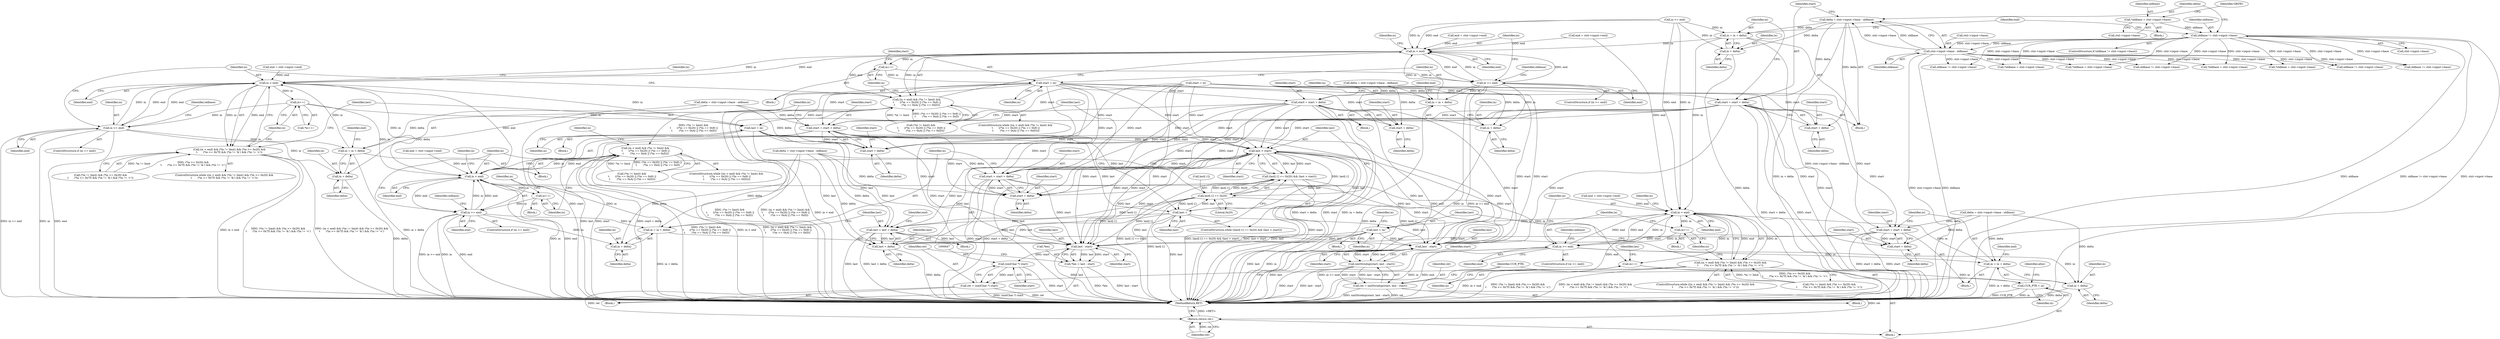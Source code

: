 digraph "0_Chrome_d0947db40187f4708c58e64cbd6013faf9eddeed_1@integer" {
"1000191" [label="(Call,delta = ctxt->input->base - oldbase)"];
"1000193" [label="(Call,ctxt->input->base - oldbase)"];
"1000182" [label="(Call,oldbase != ctxt->input->base)"];
"1000173" [label="(Call,*oldbase = ctxt->input->base)"];
"1000200" [label="(Call,start = start + delta)"];
"1000396" [label="(Call,start = start + delta)"];
"1000398" [label="(Call,start + delta)"];
"1000424" [label="(Call,last > start)"];
"1000417" [label="(Call,(last[-1] == 0x20) && (last > start))"];
"1000427" [label="(Call,last--)"];
"1000418" [label="(Call,last[-1] == 0x20)"];
"1000512" [label="(Call,last = last + delta)"];
"1000514" [label="(Call,last + delta)"];
"1000641" [label="(Call,last - start)"];
"1000638" [label="(Call,*len = last - start)"];
"1000646" [label="(Call,(xmlChar *) start)"];
"1000644" [label="(Call,ret = (xmlChar *) start)"];
"1000673" [label="(Return,return ret;)"];
"1000661" [label="(Call,last - start)"];
"1000659" [label="(Call,xmlStrndup(start, last - start))"];
"1000657" [label="(Call,ret = xmlStrndup(start, last - start))"];
"1000502" [label="(Call,start = start + delta)"];
"1000504" [label="(Call,start + delta)"];
"1000605" [label="(Call,start = start + delta)"];
"1000607" [label="(Call,start + delta)"];
"1000202" [label="(Call,start + delta)"];
"1000205" [label="(Call,in = in + delta)"];
"1000222" [label="(Call,in < end)"];
"1000221" [label="(Call,(in < end) && (*in != limit) && \n\t       ((*in == 0x20) || (*in == 0x9) ||\n\t        (*in == 0xA) || (*in == 0xD)))"];
"1000430" [label="(Call,(in < end) && (*in != limit) && \n\t       ((*in == 0x20) || (*in == 0x9) ||\n\t        (*in == 0xA) || (*in == 0xD)))"];
"1000250" [label="(Call,in++)"];
"1000252" [label="(Call,start = in)"];
"1000296" [label="(Call,start = start + delta)"];
"1000298" [label="(Call,start + delta)"];
"1000256" [label="(Call,in >= end)"];
"1000301" [label="(Call,in = in + delta)"];
"1000303" [label="(Call,in + delta)"];
"1000315" [label="(Call,in < end)"];
"1000314" [label="(Call,(in < end) && (*in != limit) && (*in >= 0x20) &&\n\t       (*in <= 0x7f) && (*in != '&') && (*in != '<'))"];
"1000347" [label="(Call,in++)"];
"1000356" [label="(Call,in >= end)"];
"1000401" [label="(Call,in = in + delta)"];
"1000403" [label="(Call,in + delta)"];
"1000413" [label="(Call,last = in)"];
"1000431" [label="(Call,in < end)"];
"1000459" [label="(Call,in++)"];
"1000462" [label="(Call,in >= end)"];
"1000507" [label="(Call,in = in + delta)"];
"1000509" [label="(Call,in + delta)"];
"1000631" [label="(Call,in++)"];
"1000664" [label="(Call,CUR_PTR = in)"];
"1000534" [label="(Call,in < end)"];
"1000533" [label="(Call,(in < end) && (*in != limit) && (*in >= 0x20) &&\n\t       (*in <= 0x7f) && (*in != '&') && (*in != '<'))"];
"1000562" [label="(Call,in++)"];
"1000565" [label="(Call,in >= end)"];
"1000610" [label="(Call,in = in + delta)"];
"1000612" [label="(Call,in + delta)"];
"1000622" [label="(Call,last = in)"];
"1000207" [label="(Call,in + delta)"];
"1000219" [label="(Block,)"];
"1000253" [label="(Identifier,start)"];
"1000660" [label="(Identifier,start)"];
"1000211" [label="(Identifier,end)"];
"1000251" [label="(Identifier,in)"];
"1000484" [label="(Call,oldbase != ctxt->input->base)"];
"1000631" [label="(Call,in++)"];
"1000202" [label="(Call,start + delta)"];
"1000208" [label="(Identifier,in)"];
"1000609" [label="(Identifier,delta)"];
"1000298" [label="(Call,start + delta)"];
"1000646" [label="(Call,(xmlChar *) start)"];
"1000608" [label="(Identifier,start)"];
"1000615" [label="(Call,end = ctxt->input->end)"];
"1000418" [label="(Call,last[-1] == 0x20)"];
"1000402" [label="(Identifier,in)"];
"1000358" [label="(Identifier,end)"];
"1000527" [label="(Identifier,in)"];
"1000224" [label="(Identifier,end)"];
"1000201" [label="(Identifier,start)"];
"1000431" [label="(Call,in < end)"];
"1000611" [label="(Identifier,in)"];
"1000533" [label="(Call,(in < end) && (*in != limit) && (*in >= 0x20) &&\n\t       (*in <= 0x7f) && (*in != '&') && (*in != '<'))"];
"1000210" [label="(Call,end = ctxt->input->end)"];
"1000427" [label="(Call,last--)"];
"1000514" [label="(Call,last + delta)"];
"1000296" [label="(Call,start = start + delta)"];
"1000404" [label="(Identifier,in)"];
"1000346" [label="(Call,*in++)"];
"1000645" [label="(Identifier,ret)"];
"1000174" [label="(Identifier,oldbase)"];
"1000315" [label="(Call,in < end)"];
"1000378" [label="(Call,oldbase != ctxt->input->base)"];
"1000302" [label="(Identifier,in)"];
"1000607" [label="(Call,start + delta)"];
"1000209" [label="(Identifier,delta)"];
"1000612" [label="(Call,in + delta)"];
"1000659" [label="(Call,xmlStrndup(start, last - start))"];
"1000458" [label="(Block,)"];
"1000674" [label="(Identifier,ret)"];
"1000493" [label="(Call,delta = ctxt->input->base - oldbase)"];
"1000225" [label="(Call,(*in != limit) && \n\t       ((*in == 0x20) || (*in == 0x9) ||\n\t        (*in == 0xA) || (*in == 0xD)))"];
"1000361" [label="(Call,*oldbase = ctxt->input->base)"];
"1000397" [label="(Identifier,start)"];
"1000285" [label="(Block,)"];
"1000257" [label="(Identifier,in)"];
"1000664" [label="(Call,CUR_PTR = in)"];
"1000250" [label="(Call,in++)"];
"1000657" [label="(Call,ret = xmlStrndup(start, last - start))"];
"1000643" [label="(Identifier,start)"];
"1000614" [label="(Identifier,delta)"];
"1000635" [label="(Identifier,len)"];
"1000567" [label="(Identifier,end)"];
"1000460" [label="(Identifier,in)"];
"1000623" [label="(Identifier,last)"];
"1000357" [label="(Identifier,in)"];
"1000306" [label="(Call,end = ctxt->input->end)"];
"1000193" [label="(Call,ctxt->input->base - oldbase)"];
"1000491" [label="(Block,)"];
"1000663" [label="(Identifier,start)"];
"1000297" [label="(Identifier,start)"];
"1000534" [label="(Call,in < end)"];
"1000661" [label="(Call,last - start)"];
"1000658" [label="(Identifier,ret)"];
"1000317" [label="(Identifier,end)"];
"1000432" [label="(Identifier,in)"];
"1000387" [label="(Call,delta = ctxt->input->base - oldbase)"];
"1000467" [label="(Call,*oldbase = ctxt->input->base)"];
"1000518" [label="(Identifier,end)"];
"1000515" [label="(Identifier,last)"];
"1000398" [label="(Call,start + delta)"];
"1000637" [label="(Block,)"];
"1000662" [label="(Identifier,last)"];
"1000401" [label="(Call,in = in + delta)"];
"1000173" [label="(Call,*oldbase = ctxt->input->base)"];
"1000206" [label="(Identifier,in)"];
"1000536" [label="(Identifier,end)"];
"1000641" [label="(Call,last - start)"];
"1000301" [label="(Call,in = in + delta)"];
"1000287" [label="(Call,delta = ctxt->input->base - oldbase)"];
"1000571" [label="(Identifier,oldbase)"];
"1000299" [label="(Identifier,start)"];
"1000184" [label="(Call,ctxt->input->base)"];
"1000507" [label="(Call,in = in + delta)"];
"1000428" [label="(Identifier,last)"];
"1000416" [label="(ControlStructure,while ((last[-1] == 0x20) && (last > start)))"];
"1000318" [label="(Call,(*in != limit) && (*in >= 0x20) &&\n\t       (*in <= 0x7f) && (*in != '&') && (*in != '<'))"];
"1000673" [label="(Return,return ret;)"];
"1000205" [label="(Call,in = in + delta)"];
"1000513" [label="(Identifier,last)"];
"1000108" [label="(Block,)"];
"1000305" [label="(Identifier,delta)"];
"1000665" [label="(Identifier,CUR_PTR)"];
"1000194" [label="(Call,ctxt->input->base)"];
"1000642" [label="(Identifier,last)"];
"1000464" [label="(Identifier,end)"];
"1000385" [label="(Block,)"];
"1000314" [label="(Call,(in < end) && (*in != limit) && (*in >= 0x20) &&\n\t       (*in <= 0x7f) && (*in != '&') && (*in != '<'))"];
"1000255" [label="(ControlStructure,if (in >= end))"];
"1000183" [label="(Identifier,oldbase)"];
"1000687" [label="(MethodReturn,RET)"];
"1000594" [label="(Block,)"];
"1000512" [label="(Call,last = last + delta)"];
"1000426" [label="(Identifier,start)"];
"1000254" [label="(Identifier,in)"];
"1000463" [label="(Identifier,in)"];
"1000468" [label="(Identifier,oldbase)"];
"1000648" [label="(Identifier,start)"];
"1000300" [label="(Identifier,delta)"];
"1000307" [label="(Identifier,end)"];
"1000537" [label="(Call,(*in != limit) && (*in >= 0x20) &&\n\t       (*in <= 0x7f) && (*in != '&') && (*in != '<'))"];
"1000423" [label="(Literal,0x20)"];
"1000419" [label="(Call,last[-1])"];
"1000639" [label="(Call,*len)"];
"1000605" [label="(Call,start = start + delta)"];
"1000616" [label="(Identifier,end)"];
"1000504" [label="(Call,start + delta)"];
"1000420" [label="(Identifier,last)"];
"1000606" [label="(Identifier,start)"];
"1000171" [label="(Block,)"];
"1000434" [label="(Call,(*in != limit) && \n\t       ((*in == 0x20) || (*in == 0x9) ||\n\t        (*in == 0xA) || (*in == 0xD)))"];
"1000540" [label="(Identifier,in)"];
"1000189" [label="(Block,)"];
"1000303" [label="(Call,in + delta)"];
"1000313" [label="(ControlStructure,while ((in < end) && (*in != limit) && (*in >= 0x20) &&\n\t       (*in <= 0x7f) && (*in != '&') && (*in != '<')))"];
"1000414" [label="(Identifier,last)"];
"1000503" [label="(Identifier,start)"];
"1000638" [label="(Call,*len = last - start)"];
"1000252" [label="(Call,start = in)"];
"1000517" [label="(Call,end = ctxt->input->end)"];
"1000168" [label="(Call,in >= end)"];
"1000222" [label="(Call,in < end)"];
"1000355" [label="(ControlStructure,if (in >= end))"];
"1000430" [label="(Call,(in < end) && (*in != limit) && \n\t       ((*in == 0x20) || (*in == 0x9) ||\n\t        (*in == 0xA) || (*in == 0xD)))"];
"1000191" [label="(Call,delta = ctxt->input->base - oldbase)"];
"1000417" [label="(Call,(last[-1] == 0x20) && (last > start))"];
"1000506" [label="(Identifier,delta)"];
"1000425" [label="(Identifier,last)"];
"1000628" [label="(Identifier,in)"];
"1000348" [label="(Identifier,in)"];
"1000164" [label="(Call,start = in)"];
"1000204" [label="(Identifier,delta)"];
"1000535" [label="(Identifier,in)"];
"1000610" [label="(Call,in = in + delta)"];
"1000650" [label="(Block,)"];
"1000396" [label="(Call,start = start + delta)"];
"1000561" [label="(Block,)"];
"1000644" [label="(Call,ret = (xmlChar *) start)"];
"1000622" [label="(Call,last = in)"];
"1000221" [label="(Call,(in < end) && (*in != limit) && \n\t       ((*in == 0x20) || (*in == 0x9) ||\n\t        (*in == 0xA) || (*in == 0xD)))"];
"1000316" [label="(Identifier,in)"];
"1000347" [label="(Call,in++)"];
"1000459" [label="(Call,in++)"];
"1000505" [label="(Identifier,start)"];
"1000502" [label="(Call,start = start + delta)"];
"1000362" [label="(Identifier,oldbase)"];
"1000424" [label="(Call,last > start)"];
"1000596" [label="(Call,delta = ctxt->input->base - oldbase)"];
"1000403" [label="(Call,in + delta)"];
"1000199" [label="(Identifier,oldbase)"];
"1000406" [label="(Call,end = ctxt->input->end)"];
"1000175" [label="(Call,ctxt->input->base)"];
"1000321" [label="(Identifier,in)"];
"1000562" [label="(Call,in++)"];
"1000200" [label="(Call,start = start + delta)"];
"1000668" [label="(Identifier,alloc)"];
"1000207" [label="(Call,in + delta)"];
"1000510" [label="(Identifier,in)"];
"1000516" [label="(Identifier,delta)"];
"1000509" [label="(Call,in + delta)"];
"1000563" [label="(Identifier,in)"];
"1000531" [label="(Block,)"];
"1000532" [label="(ControlStructure,while ((in < end) && (*in != limit) && (*in >= 0x20) &&\n\t       (*in <= 0x7f) && (*in != '&') && (*in != '<')))"];
"1000624" [label="(Identifier,in)"];
"1000400" [label="(Identifier,delta)"];
"1000203" [label="(Identifier,start)"];
"1000462" [label="(Call,in >= end)"];
"1000437" [label="(Identifier,in)"];
"1000613" [label="(Identifier,in)"];
"1000356" [label="(Call,in >= end)"];
"1000258" [label="(Identifier,end)"];
"1000511" [label="(Identifier,delta)"];
"1000262" [label="(Identifier,oldbase)"];
"1000180" [label="(Identifier,GROW)"];
"1000461" [label="(ControlStructure,if (in >= end))"];
"1000256" [label="(Call,in >= end)"];
"1000566" [label="(Identifier,in)"];
"1000399" [label="(Identifier,start)"];
"1000413" [label="(Call,last = in)"];
"1000565" [label="(Call,in >= end)"];
"1000220" [label="(ControlStructure,while ((in < end) && (*in != limit) && \n\t       ((*in == 0x20) || (*in == 0x9) ||\n\t        (*in == 0xA) || (*in == 0xD))))"];
"1000564" [label="(ControlStructure,if (in >= end))"];
"1000433" [label="(Identifier,end)"];
"1000570" [label="(Call,*oldbase = ctxt->input->base)"];
"1000587" [label="(Call,oldbase != ctxt->input->base)"];
"1000181" [label="(ControlStructure,if (oldbase != ctxt->input->base))"];
"1000429" [label="(ControlStructure,while ((in < end) && (*in != limit) && \n\t       ((*in == 0x20) || (*in == 0x9) ||\n\t        (*in == 0xA) || (*in == 0xD))))"];
"1000407" [label="(Identifier,end)"];
"1000632" [label="(Identifier,in)"];
"1000228" [label="(Identifier,in)"];
"1000192" [label="(Identifier,delta)"];
"1000304" [label="(Identifier,in)"];
"1000415" [label="(Identifier,in)"];
"1000223" [label="(Identifier,in)"];
"1000405" [label="(Identifier,delta)"];
"1000278" [label="(Call,oldbase != ctxt->input->base)"];
"1000261" [label="(Call,*oldbase = ctxt->input->base)"];
"1000182" [label="(Call,oldbase != ctxt->input->base)"];
"1000666" [label="(Identifier,in)"];
"1000508" [label="(Identifier,in)"];
"1000249" [label="(Block,)"];
"1000191" -> "1000189"  [label="AST: "];
"1000191" -> "1000193"  [label="CFG: "];
"1000192" -> "1000191"  [label="AST: "];
"1000193" -> "1000191"  [label="AST: "];
"1000201" -> "1000191"  [label="CFG: "];
"1000191" -> "1000687"  [label="DDG: ctxt->input->base - oldbase"];
"1000193" -> "1000191"  [label="DDG: ctxt->input->base"];
"1000193" -> "1000191"  [label="DDG: oldbase"];
"1000191" -> "1000200"  [label="DDG: delta"];
"1000191" -> "1000202"  [label="DDG: delta"];
"1000191" -> "1000205"  [label="DDG: delta"];
"1000191" -> "1000207"  [label="DDG: delta"];
"1000193" -> "1000199"  [label="CFG: "];
"1000194" -> "1000193"  [label="AST: "];
"1000199" -> "1000193"  [label="AST: "];
"1000193" -> "1000687"  [label="DDG: ctxt->input->base"];
"1000193" -> "1000687"  [label="DDG: oldbase"];
"1000182" -> "1000193"  [label="DDG: ctxt->input->base"];
"1000182" -> "1000193"  [label="DDG: oldbase"];
"1000193" -> "1000261"  [label="DDG: ctxt->input->base"];
"1000193" -> "1000278"  [label="DDG: ctxt->input->base"];
"1000193" -> "1000361"  [label="DDG: ctxt->input->base"];
"1000193" -> "1000378"  [label="DDG: ctxt->input->base"];
"1000193" -> "1000467"  [label="DDG: ctxt->input->base"];
"1000193" -> "1000484"  [label="DDG: ctxt->input->base"];
"1000193" -> "1000570"  [label="DDG: ctxt->input->base"];
"1000193" -> "1000587"  [label="DDG: ctxt->input->base"];
"1000182" -> "1000181"  [label="AST: "];
"1000182" -> "1000184"  [label="CFG: "];
"1000183" -> "1000182"  [label="AST: "];
"1000184" -> "1000182"  [label="AST: "];
"1000192" -> "1000182"  [label="CFG: "];
"1000211" -> "1000182"  [label="CFG: "];
"1000182" -> "1000687"  [label="DDG: oldbase != ctxt->input->base"];
"1000182" -> "1000687"  [label="DDG: ctxt->input->base"];
"1000182" -> "1000687"  [label="DDG: oldbase"];
"1000173" -> "1000182"  [label="DDG: oldbase"];
"1000182" -> "1000261"  [label="DDG: ctxt->input->base"];
"1000182" -> "1000278"  [label="DDG: ctxt->input->base"];
"1000182" -> "1000361"  [label="DDG: ctxt->input->base"];
"1000182" -> "1000378"  [label="DDG: ctxt->input->base"];
"1000182" -> "1000467"  [label="DDG: ctxt->input->base"];
"1000182" -> "1000484"  [label="DDG: ctxt->input->base"];
"1000182" -> "1000570"  [label="DDG: ctxt->input->base"];
"1000182" -> "1000587"  [label="DDG: ctxt->input->base"];
"1000173" -> "1000171"  [label="AST: "];
"1000173" -> "1000175"  [label="CFG: "];
"1000174" -> "1000173"  [label="AST: "];
"1000175" -> "1000173"  [label="AST: "];
"1000180" -> "1000173"  [label="CFG: "];
"1000200" -> "1000189"  [label="AST: "];
"1000200" -> "1000202"  [label="CFG: "];
"1000201" -> "1000200"  [label="AST: "];
"1000202" -> "1000200"  [label="AST: "];
"1000206" -> "1000200"  [label="CFG: "];
"1000200" -> "1000687"  [label="DDG: start"];
"1000200" -> "1000687"  [label="DDG: start + delta"];
"1000164" -> "1000200"  [label="DDG: start"];
"1000200" -> "1000396"  [label="DDG: start"];
"1000200" -> "1000398"  [label="DDG: start"];
"1000200" -> "1000424"  [label="DDG: start"];
"1000200" -> "1000502"  [label="DDG: start"];
"1000200" -> "1000504"  [label="DDG: start"];
"1000200" -> "1000605"  [label="DDG: start"];
"1000200" -> "1000607"  [label="DDG: start"];
"1000200" -> "1000641"  [label="DDG: start"];
"1000200" -> "1000661"  [label="DDG: start"];
"1000396" -> "1000385"  [label="AST: "];
"1000396" -> "1000398"  [label="CFG: "];
"1000397" -> "1000396"  [label="AST: "];
"1000398" -> "1000396"  [label="AST: "];
"1000402" -> "1000396"  [label="CFG: "];
"1000396" -> "1000687"  [label="DDG: start"];
"1000396" -> "1000687"  [label="DDG: start + delta"];
"1000252" -> "1000396"  [label="DDG: start"];
"1000296" -> "1000396"  [label="DDG: start"];
"1000164" -> "1000396"  [label="DDG: start"];
"1000387" -> "1000396"  [label="DDG: delta"];
"1000396" -> "1000398"  [label="DDG: start"];
"1000396" -> "1000424"  [label="DDG: start"];
"1000396" -> "1000502"  [label="DDG: start"];
"1000396" -> "1000504"  [label="DDG: start"];
"1000396" -> "1000641"  [label="DDG: start"];
"1000396" -> "1000661"  [label="DDG: start"];
"1000398" -> "1000400"  [label="CFG: "];
"1000399" -> "1000398"  [label="AST: "];
"1000400" -> "1000398"  [label="AST: "];
"1000252" -> "1000398"  [label="DDG: start"];
"1000296" -> "1000398"  [label="DDG: start"];
"1000164" -> "1000398"  [label="DDG: start"];
"1000387" -> "1000398"  [label="DDG: delta"];
"1000424" -> "1000417"  [label="AST: "];
"1000424" -> "1000426"  [label="CFG: "];
"1000425" -> "1000424"  [label="AST: "];
"1000426" -> "1000424"  [label="AST: "];
"1000417" -> "1000424"  [label="CFG: "];
"1000424" -> "1000687"  [label="DDG: start"];
"1000424" -> "1000687"  [label="DDG: last"];
"1000424" -> "1000417"  [label="DDG: last"];
"1000424" -> "1000417"  [label="DDG: start"];
"1000427" -> "1000424"  [label="DDG: last"];
"1000413" -> "1000424"  [label="DDG: last"];
"1000418" -> "1000424"  [label="DDG: last[-1]"];
"1000252" -> "1000424"  [label="DDG: start"];
"1000296" -> "1000424"  [label="DDG: start"];
"1000164" -> "1000424"  [label="DDG: start"];
"1000424" -> "1000427"  [label="DDG: last"];
"1000424" -> "1000502"  [label="DDG: start"];
"1000424" -> "1000504"  [label="DDG: start"];
"1000424" -> "1000512"  [label="DDG: last"];
"1000424" -> "1000514"  [label="DDG: last"];
"1000424" -> "1000641"  [label="DDG: last"];
"1000424" -> "1000641"  [label="DDG: start"];
"1000424" -> "1000661"  [label="DDG: last"];
"1000424" -> "1000661"  [label="DDG: start"];
"1000417" -> "1000416"  [label="AST: "];
"1000417" -> "1000418"  [label="CFG: "];
"1000418" -> "1000417"  [label="AST: "];
"1000428" -> "1000417"  [label="CFG: "];
"1000432" -> "1000417"  [label="CFG: "];
"1000417" -> "1000687"  [label="DDG: last > start"];
"1000417" -> "1000687"  [label="DDG: last[-1] == 0x20"];
"1000417" -> "1000687"  [label="DDG: (last[-1] == 0x20) && (last > start)"];
"1000418" -> "1000417"  [label="DDG: last[-1]"];
"1000418" -> "1000417"  [label="DDG: 0x20"];
"1000427" -> "1000416"  [label="AST: "];
"1000427" -> "1000428"  [label="CFG: "];
"1000428" -> "1000427"  [label="AST: "];
"1000420" -> "1000427"  [label="CFG: "];
"1000427" -> "1000687"  [label="DDG: last"];
"1000427" -> "1000418"  [label="DDG: last"];
"1000413" -> "1000427"  [label="DDG: last"];
"1000418" -> "1000427"  [label="DDG: last[-1]"];
"1000427" -> "1000512"  [label="DDG: last"];
"1000427" -> "1000514"  [label="DDG: last"];
"1000427" -> "1000641"  [label="DDG: last"];
"1000427" -> "1000661"  [label="DDG: last"];
"1000418" -> "1000423"  [label="CFG: "];
"1000419" -> "1000418"  [label="AST: "];
"1000423" -> "1000418"  [label="AST: "];
"1000425" -> "1000418"  [label="CFG: "];
"1000418" -> "1000687"  [label="DDG: last[-1]"];
"1000413" -> "1000418"  [label="DDG: last"];
"1000418" -> "1000512"  [label="DDG: last[-1]"];
"1000418" -> "1000514"  [label="DDG: last[-1]"];
"1000418" -> "1000641"  [label="DDG: last[-1]"];
"1000418" -> "1000661"  [label="DDG: last[-1]"];
"1000512" -> "1000491"  [label="AST: "];
"1000512" -> "1000514"  [label="CFG: "];
"1000513" -> "1000512"  [label="AST: "];
"1000514" -> "1000512"  [label="AST: "];
"1000518" -> "1000512"  [label="CFG: "];
"1000512" -> "1000687"  [label="DDG: last"];
"1000512" -> "1000687"  [label="DDG: last + delta"];
"1000413" -> "1000512"  [label="DDG: last"];
"1000493" -> "1000512"  [label="DDG: delta"];
"1000512" -> "1000514"  [label="DDG: last"];
"1000512" -> "1000641"  [label="DDG: last"];
"1000512" -> "1000661"  [label="DDG: last"];
"1000514" -> "1000516"  [label="CFG: "];
"1000515" -> "1000514"  [label="AST: "];
"1000516" -> "1000514"  [label="AST: "];
"1000514" -> "1000687"  [label="DDG: delta"];
"1000413" -> "1000514"  [label="DDG: last"];
"1000493" -> "1000514"  [label="DDG: delta"];
"1000641" -> "1000638"  [label="AST: "];
"1000641" -> "1000643"  [label="CFG: "];
"1000642" -> "1000641"  [label="AST: "];
"1000643" -> "1000641"  [label="AST: "];
"1000638" -> "1000641"  [label="CFG: "];
"1000641" -> "1000687"  [label="DDG: last"];
"1000641" -> "1000638"  [label="DDG: last"];
"1000641" -> "1000638"  [label="DDG: start"];
"1000622" -> "1000641"  [label="DDG: last"];
"1000413" -> "1000641"  [label="DDG: last"];
"1000252" -> "1000641"  [label="DDG: start"];
"1000502" -> "1000641"  [label="DDG: start"];
"1000296" -> "1000641"  [label="DDG: start"];
"1000605" -> "1000641"  [label="DDG: start"];
"1000164" -> "1000641"  [label="DDG: start"];
"1000641" -> "1000646"  [label="DDG: start"];
"1000638" -> "1000637"  [label="AST: "];
"1000639" -> "1000638"  [label="AST: "];
"1000645" -> "1000638"  [label="CFG: "];
"1000638" -> "1000687"  [label="DDG: last - start"];
"1000638" -> "1000687"  [label="DDG: *len"];
"1000646" -> "1000644"  [label="AST: "];
"1000646" -> "1000648"  [label="CFG: "];
"1000647" -> "1000646"  [label="AST: "];
"1000648" -> "1000646"  [label="AST: "];
"1000644" -> "1000646"  [label="CFG: "];
"1000646" -> "1000687"  [label="DDG: start"];
"1000646" -> "1000644"  [label="DDG: start"];
"1000644" -> "1000637"  [label="AST: "];
"1000645" -> "1000644"  [label="AST: "];
"1000665" -> "1000644"  [label="CFG: "];
"1000644" -> "1000687"  [label="DDG: (xmlChar *) start"];
"1000644" -> "1000687"  [label="DDG: ret"];
"1000644" -> "1000673"  [label="DDG: ret"];
"1000673" -> "1000108"  [label="AST: "];
"1000673" -> "1000674"  [label="CFG: "];
"1000674" -> "1000673"  [label="AST: "];
"1000687" -> "1000673"  [label="CFG: "];
"1000673" -> "1000687"  [label="DDG: <RET>"];
"1000674" -> "1000673"  [label="DDG: ret"];
"1000657" -> "1000673"  [label="DDG: ret"];
"1000661" -> "1000659"  [label="AST: "];
"1000661" -> "1000663"  [label="CFG: "];
"1000662" -> "1000661"  [label="AST: "];
"1000663" -> "1000661"  [label="AST: "];
"1000659" -> "1000661"  [label="CFG: "];
"1000661" -> "1000687"  [label="DDG: last"];
"1000661" -> "1000659"  [label="DDG: start"];
"1000661" -> "1000659"  [label="DDG: last"];
"1000622" -> "1000661"  [label="DDG: last"];
"1000413" -> "1000661"  [label="DDG: last"];
"1000252" -> "1000661"  [label="DDG: start"];
"1000502" -> "1000661"  [label="DDG: start"];
"1000296" -> "1000661"  [label="DDG: start"];
"1000605" -> "1000661"  [label="DDG: start"];
"1000164" -> "1000661"  [label="DDG: start"];
"1000659" -> "1000657"  [label="AST: "];
"1000660" -> "1000659"  [label="AST: "];
"1000657" -> "1000659"  [label="CFG: "];
"1000659" -> "1000687"  [label="DDG: start"];
"1000659" -> "1000687"  [label="DDG: last - start"];
"1000659" -> "1000657"  [label="DDG: start"];
"1000659" -> "1000657"  [label="DDG: last - start"];
"1000657" -> "1000650"  [label="AST: "];
"1000658" -> "1000657"  [label="AST: "];
"1000665" -> "1000657"  [label="CFG: "];
"1000657" -> "1000687"  [label="DDG: ret"];
"1000657" -> "1000687"  [label="DDG: xmlStrndup(start, last - start)"];
"1000502" -> "1000491"  [label="AST: "];
"1000502" -> "1000504"  [label="CFG: "];
"1000503" -> "1000502"  [label="AST: "];
"1000504" -> "1000502"  [label="AST: "];
"1000508" -> "1000502"  [label="CFG: "];
"1000502" -> "1000687"  [label="DDG: start"];
"1000502" -> "1000687"  [label="DDG: start + delta"];
"1000252" -> "1000502"  [label="DDG: start"];
"1000296" -> "1000502"  [label="DDG: start"];
"1000164" -> "1000502"  [label="DDG: start"];
"1000493" -> "1000502"  [label="DDG: delta"];
"1000502" -> "1000504"  [label="DDG: start"];
"1000504" -> "1000506"  [label="CFG: "];
"1000505" -> "1000504"  [label="AST: "];
"1000506" -> "1000504"  [label="AST: "];
"1000252" -> "1000504"  [label="DDG: start"];
"1000296" -> "1000504"  [label="DDG: start"];
"1000164" -> "1000504"  [label="DDG: start"];
"1000493" -> "1000504"  [label="DDG: delta"];
"1000605" -> "1000594"  [label="AST: "];
"1000605" -> "1000607"  [label="CFG: "];
"1000606" -> "1000605"  [label="AST: "];
"1000607" -> "1000605"  [label="AST: "];
"1000611" -> "1000605"  [label="CFG: "];
"1000605" -> "1000687"  [label="DDG: start + delta"];
"1000605" -> "1000687"  [label="DDG: start"];
"1000164" -> "1000605"  [label="DDG: start"];
"1000596" -> "1000605"  [label="DDG: delta"];
"1000605" -> "1000607"  [label="DDG: start"];
"1000607" -> "1000609"  [label="CFG: "];
"1000608" -> "1000607"  [label="AST: "];
"1000609" -> "1000607"  [label="AST: "];
"1000164" -> "1000607"  [label="DDG: start"];
"1000596" -> "1000607"  [label="DDG: delta"];
"1000202" -> "1000204"  [label="CFG: "];
"1000203" -> "1000202"  [label="AST: "];
"1000204" -> "1000202"  [label="AST: "];
"1000164" -> "1000202"  [label="DDG: start"];
"1000205" -> "1000189"  [label="AST: "];
"1000205" -> "1000207"  [label="CFG: "];
"1000206" -> "1000205"  [label="AST: "];
"1000207" -> "1000205"  [label="AST: "];
"1000211" -> "1000205"  [label="CFG: "];
"1000205" -> "1000687"  [label="DDG: in + delta"];
"1000168" -> "1000205"  [label="DDG: in"];
"1000205" -> "1000222"  [label="DDG: in"];
"1000205" -> "1000534"  [label="DDG: in"];
"1000222" -> "1000221"  [label="AST: "];
"1000222" -> "1000224"  [label="CFG: "];
"1000223" -> "1000222"  [label="AST: "];
"1000224" -> "1000222"  [label="AST: "];
"1000228" -> "1000222"  [label="CFG: "];
"1000221" -> "1000222"  [label="CFG: "];
"1000222" -> "1000221"  [label="DDG: in"];
"1000222" -> "1000221"  [label="DDG: end"];
"1000168" -> "1000222"  [label="DDG: in"];
"1000168" -> "1000222"  [label="DDG: end"];
"1000301" -> "1000222"  [label="DDG: in"];
"1000256" -> "1000222"  [label="DDG: in"];
"1000256" -> "1000222"  [label="DDG: end"];
"1000306" -> "1000222"  [label="DDG: end"];
"1000210" -> "1000222"  [label="DDG: end"];
"1000222" -> "1000250"  [label="DDG: in"];
"1000222" -> "1000256"  [label="DDG: end"];
"1000222" -> "1000315"  [label="DDG: in"];
"1000222" -> "1000315"  [label="DDG: end"];
"1000221" -> "1000220"  [label="AST: "];
"1000221" -> "1000225"  [label="CFG: "];
"1000225" -> "1000221"  [label="AST: "];
"1000251" -> "1000221"  [label="CFG: "];
"1000316" -> "1000221"  [label="CFG: "];
"1000221" -> "1000687"  [label="DDG: (*in != limit) && \n\t       ((*in == 0x20) || (*in == 0x9) ||\n\t        (*in == 0xA) || (*in == 0xD))"];
"1000221" -> "1000687"  [label="DDG: (in < end) && (*in != limit) && \n\t       ((*in == 0x20) || (*in == 0x9) ||\n\t        (*in == 0xA) || (*in == 0xD))"];
"1000221" -> "1000687"  [label="DDG: in < end"];
"1000225" -> "1000221"  [label="DDG: *in != limit"];
"1000225" -> "1000221"  [label="DDG: (*in == 0x20) || (*in == 0x9) ||\n\t        (*in == 0xA) || (*in == 0xD)"];
"1000221" -> "1000430"  [label="DDG: (*in != limit) && \n\t       ((*in == 0x20) || (*in == 0x9) ||\n\t        (*in == 0xA) || (*in == 0xD))"];
"1000430" -> "1000429"  [label="AST: "];
"1000430" -> "1000431"  [label="CFG: "];
"1000430" -> "1000434"  [label="CFG: "];
"1000431" -> "1000430"  [label="AST: "];
"1000434" -> "1000430"  [label="AST: "];
"1000460" -> "1000430"  [label="CFG: "];
"1000527" -> "1000430"  [label="CFG: "];
"1000430" -> "1000687"  [label="DDG: (*in != limit) && \n\t       ((*in == 0x20) || (*in == 0x9) ||\n\t        (*in == 0xA) || (*in == 0xD))"];
"1000430" -> "1000687"  [label="DDG: in < end"];
"1000430" -> "1000687"  [label="DDG: (in < end) && (*in != limit) && \n\t       ((*in == 0x20) || (*in == 0x9) ||\n\t        (*in == 0xA) || (*in == 0xD))"];
"1000431" -> "1000430"  [label="DDG: in"];
"1000431" -> "1000430"  [label="DDG: end"];
"1000434" -> "1000430"  [label="DDG: *in != limit"];
"1000434" -> "1000430"  [label="DDG: (*in == 0x20) || (*in == 0x9) ||\n\t        (*in == 0xA) || (*in == 0xD)"];
"1000250" -> "1000249"  [label="AST: "];
"1000250" -> "1000251"  [label="CFG: "];
"1000251" -> "1000250"  [label="AST: "];
"1000253" -> "1000250"  [label="CFG: "];
"1000250" -> "1000252"  [label="DDG: in"];
"1000250" -> "1000256"  [label="DDG: in"];
"1000252" -> "1000249"  [label="AST: "];
"1000252" -> "1000254"  [label="CFG: "];
"1000253" -> "1000252"  [label="AST: "];
"1000254" -> "1000252"  [label="AST: "];
"1000257" -> "1000252"  [label="CFG: "];
"1000252" -> "1000687"  [label="DDG: start"];
"1000252" -> "1000296"  [label="DDG: start"];
"1000252" -> "1000298"  [label="DDG: start"];
"1000296" -> "1000285"  [label="AST: "];
"1000296" -> "1000298"  [label="CFG: "];
"1000297" -> "1000296"  [label="AST: "];
"1000298" -> "1000296"  [label="AST: "];
"1000302" -> "1000296"  [label="CFG: "];
"1000296" -> "1000687"  [label="DDG: start + delta"];
"1000296" -> "1000687"  [label="DDG: start"];
"1000287" -> "1000296"  [label="DDG: delta"];
"1000298" -> "1000300"  [label="CFG: "];
"1000299" -> "1000298"  [label="AST: "];
"1000300" -> "1000298"  [label="AST: "];
"1000287" -> "1000298"  [label="DDG: delta"];
"1000256" -> "1000255"  [label="AST: "];
"1000256" -> "1000258"  [label="CFG: "];
"1000257" -> "1000256"  [label="AST: "];
"1000258" -> "1000256"  [label="AST: "];
"1000223" -> "1000256"  [label="CFG: "];
"1000262" -> "1000256"  [label="CFG: "];
"1000256" -> "1000687"  [label="DDG: end"];
"1000256" -> "1000687"  [label="DDG: in"];
"1000256" -> "1000687"  [label="DDG: in >= end"];
"1000256" -> "1000301"  [label="DDG: in"];
"1000256" -> "1000303"  [label="DDG: in"];
"1000301" -> "1000285"  [label="AST: "];
"1000301" -> "1000303"  [label="CFG: "];
"1000302" -> "1000301"  [label="AST: "];
"1000303" -> "1000301"  [label="AST: "];
"1000307" -> "1000301"  [label="CFG: "];
"1000301" -> "1000687"  [label="DDG: in + delta"];
"1000287" -> "1000301"  [label="DDG: delta"];
"1000303" -> "1000305"  [label="CFG: "];
"1000304" -> "1000303"  [label="AST: "];
"1000305" -> "1000303"  [label="AST: "];
"1000303" -> "1000687"  [label="DDG: delta"];
"1000287" -> "1000303"  [label="DDG: delta"];
"1000315" -> "1000314"  [label="AST: "];
"1000315" -> "1000317"  [label="CFG: "];
"1000316" -> "1000315"  [label="AST: "];
"1000317" -> "1000315"  [label="AST: "];
"1000321" -> "1000315"  [label="CFG: "];
"1000314" -> "1000315"  [label="CFG: "];
"1000315" -> "1000314"  [label="DDG: in"];
"1000315" -> "1000314"  [label="DDG: end"];
"1000356" -> "1000315"  [label="DDG: in"];
"1000356" -> "1000315"  [label="DDG: end"];
"1000401" -> "1000315"  [label="DDG: in"];
"1000406" -> "1000315"  [label="DDG: end"];
"1000315" -> "1000347"  [label="DDG: in"];
"1000315" -> "1000356"  [label="DDG: end"];
"1000315" -> "1000413"  [label="DDG: in"];
"1000315" -> "1000431"  [label="DDG: in"];
"1000315" -> "1000431"  [label="DDG: end"];
"1000314" -> "1000313"  [label="AST: "];
"1000314" -> "1000318"  [label="CFG: "];
"1000318" -> "1000314"  [label="AST: "];
"1000348" -> "1000314"  [label="CFG: "];
"1000414" -> "1000314"  [label="CFG: "];
"1000314" -> "1000687"  [label="DDG: in < end"];
"1000314" -> "1000687"  [label="DDG: (*in != limit) && (*in >= 0x20) &&\n\t       (*in <= 0x7f) && (*in != '&') && (*in != '<')"];
"1000314" -> "1000687"  [label="DDG: (in < end) && (*in != limit) && (*in >= 0x20) &&\n\t       (*in <= 0x7f) && (*in != '&') && (*in != '<')"];
"1000318" -> "1000314"  [label="DDG: *in != limit"];
"1000318" -> "1000314"  [label="DDG: (*in >= 0x20) &&\n\t       (*in <= 0x7f) && (*in != '&') && (*in != '<')"];
"1000347" -> "1000346"  [label="AST: "];
"1000347" -> "1000348"  [label="CFG: "];
"1000348" -> "1000347"  [label="AST: "];
"1000346" -> "1000347"  [label="CFG: "];
"1000347" -> "1000356"  [label="DDG: in"];
"1000347" -> "1000413"  [label="DDG: in"];
"1000347" -> "1000431"  [label="DDG: in"];
"1000356" -> "1000355"  [label="AST: "];
"1000356" -> "1000358"  [label="CFG: "];
"1000357" -> "1000356"  [label="AST: "];
"1000358" -> "1000356"  [label="AST: "];
"1000316" -> "1000356"  [label="CFG: "];
"1000362" -> "1000356"  [label="CFG: "];
"1000356" -> "1000687"  [label="DDG: in >= end"];
"1000356" -> "1000687"  [label="DDG: in"];
"1000356" -> "1000687"  [label="DDG: end"];
"1000356" -> "1000401"  [label="DDG: in"];
"1000356" -> "1000403"  [label="DDG: in"];
"1000401" -> "1000385"  [label="AST: "];
"1000401" -> "1000403"  [label="CFG: "];
"1000402" -> "1000401"  [label="AST: "];
"1000403" -> "1000401"  [label="AST: "];
"1000407" -> "1000401"  [label="CFG: "];
"1000401" -> "1000687"  [label="DDG: in + delta"];
"1000387" -> "1000401"  [label="DDG: delta"];
"1000403" -> "1000405"  [label="CFG: "];
"1000404" -> "1000403"  [label="AST: "];
"1000405" -> "1000403"  [label="AST: "];
"1000403" -> "1000687"  [label="DDG: delta"];
"1000387" -> "1000403"  [label="DDG: delta"];
"1000413" -> "1000219"  [label="AST: "];
"1000413" -> "1000415"  [label="CFG: "];
"1000414" -> "1000413"  [label="AST: "];
"1000415" -> "1000413"  [label="AST: "];
"1000420" -> "1000413"  [label="CFG: "];
"1000413" -> "1000687"  [label="DDG: last"];
"1000431" -> "1000433"  [label="CFG: "];
"1000432" -> "1000431"  [label="AST: "];
"1000433" -> "1000431"  [label="AST: "];
"1000437" -> "1000431"  [label="CFG: "];
"1000431" -> "1000687"  [label="DDG: in"];
"1000431" -> "1000687"  [label="DDG: end"];
"1000462" -> "1000431"  [label="DDG: in"];
"1000462" -> "1000431"  [label="DDG: end"];
"1000507" -> "1000431"  [label="DDG: in"];
"1000517" -> "1000431"  [label="DDG: end"];
"1000431" -> "1000459"  [label="DDG: in"];
"1000431" -> "1000462"  [label="DDG: end"];
"1000431" -> "1000631"  [label="DDG: in"];
"1000459" -> "1000458"  [label="AST: "];
"1000459" -> "1000460"  [label="CFG: "];
"1000460" -> "1000459"  [label="AST: "];
"1000463" -> "1000459"  [label="CFG: "];
"1000459" -> "1000462"  [label="DDG: in"];
"1000462" -> "1000461"  [label="AST: "];
"1000462" -> "1000464"  [label="CFG: "];
"1000463" -> "1000462"  [label="AST: "];
"1000464" -> "1000462"  [label="AST: "];
"1000432" -> "1000462"  [label="CFG: "];
"1000468" -> "1000462"  [label="CFG: "];
"1000462" -> "1000687"  [label="DDG: in"];
"1000462" -> "1000687"  [label="DDG: end"];
"1000462" -> "1000687"  [label="DDG: in >= end"];
"1000462" -> "1000507"  [label="DDG: in"];
"1000462" -> "1000509"  [label="DDG: in"];
"1000507" -> "1000491"  [label="AST: "];
"1000507" -> "1000509"  [label="CFG: "];
"1000508" -> "1000507"  [label="AST: "];
"1000509" -> "1000507"  [label="AST: "];
"1000513" -> "1000507"  [label="CFG: "];
"1000507" -> "1000687"  [label="DDG: in + delta"];
"1000493" -> "1000507"  [label="DDG: delta"];
"1000509" -> "1000511"  [label="CFG: "];
"1000510" -> "1000509"  [label="AST: "];
"1000511" -> "1000509"  [label="AST: "];
"1000493" -> "1000509"  [label="DDG: delta"];
"1000631" -> "1000108"  [label="AST: "];
"1000631" -> "1000632"  [label="CFG: "];
"1000632" -> "1000631"  [label="AST: "];
"1000635" -> "1000631"  [label="CFG: "];
"1000534" -> "1000631"  [label="DDG: in"];
"1000631" -> "1000664"  [label="DDG: in"];
"1000664" -> "1000108"  [label="AST: "];
"1000664" -> "1000666"  [label="CFG: "];
"1000665" -> "1000664"  [label="AST: "];
"1000666" -> "1000664"  [label="AST: "];
"1000668" -> "1000664"  [label="CFG: "];
"1000664" -> "1000687"  [label="DDG: in"];
"1000664" -> "1000687"  [label="DDG: CUR_PTR"];
"1000534" -> "1000533"  [label="AST: "];
"1000534" -> "1000536"  [label="CFG: "];
"1000535" -> "1000534"  [label="AST: "];
"1000536" -> "1000534"  [label="AST: "];
"1000540" -> "1000534"  [label="CFG: "];
"1000533" -> "1000534"  [label="CFG: "];
"1000534" -> "1000687"  [label="DDG: end"];
"1000534" -> "1000533"  [label="DDG: in"];
"1000534" -> "1000533"  [label="DDG: end"];
"1000168" -> "1000534"  [label="DDG: in"];
"1000168" -> "1000534"  [label="DDG: end"];
"1000565" -> "1000534"  [label="DDG: in"];
"1000565" -> "1000534"  [label="DDG: end"];
"1000610" -> "1000534"  [label="DDG: in"];
"1000615" -> "1000534"  [label="DDG: end"];
"1000210" -> "1000534"  [label="DDG: end"];
"1000534" -> "1000562"  [label="DDG: in"];
"1000534" -> "1000565"  [label="DDG: end"];
"1000534" -> "1000622"  [label="DDG: in"];
"1000533" -> "1000532"  [label="AST: "];
"1000533" -> "1000537"  [label="CFG: "];
"1000537" -> "1000533"  [label="AST: "];
"1000563" -> "1000533"  [label="CFG: "];
"1000623" -> "1000533"  [label="CFG: "];
"1000533" -> "1000687"  [label="DDG: (in < end) && (*in != limit) && (*in >= 0x20) &&\n\t       (*in <= 0x7f) && (*in != '&') && (*in != '<')"];
"1000533" -> "1000687"  [label="DDG: in < end"];
"1000533" -> "1000687"  [label="DDG: (*in != limit) && (*in >= 0x20) &&\n\t       (*in <= 0x7f) && (*in != '&') && (*in != '<')"];
"1000537" -> "1000533"  [label="DDG: *in != limit"];
"1000537" -> "1000533"  [label="DDG: (*in >= 0x20) &&\n\t       (*in <= 0x7f) && (*in != '&') && (*in != '<')"];
"1000562" -> "1000561"  [label="AST: "];
"1000562" -> "1000563"  [label="CFG: "];
"1000563" -> "1000562"  [label="AST: "];
"1000566" -> "1000562"  [label="CFG: "];
"1000562" -> "1000565"  [label="DDG: in"];
"1000565" -> "1000564"  [label="AST: "];
"1000565" -> "1000567"  [label="CFG: "];
"1000566" -> "1000565"  [label="AST: "];
"1000567" -> "1000565"  [label="AST: "];
"1000535" -> "1000565"  [label="CFG: "];
"1000571" -> "1000565"  [label="CFG: "];
"1000565" -> "1000687"  [label="DDG: in"];
"1000565" -> "1000687"  [label="DDG: end"];
"1000565" -> "1000687"  [label="DDG: in >= end"];
"1000565" -> "1000610"  [label="DDG: in"];
"1000565" -> "1000612"  [label="DDG: in"];
"1000610" -> "1000594"  [label="AST: "];
"1000610" -> "1000612"  [label="CFG: "];
"1000611" -> "1000610"  [label="AST: "];
"1000612" -> "1000610"  [label="AST: "];
"1000616" -> "1000610"  [label="CFG: "];
"1000610" -> "1000687"  [label="DDG: in + delta"];
"1000596" -> "1000610"  [label="DDG: delta"];
"1000612" -> "1000614"  [label="CFG: "];
"1000613" -> "1000612"  [label="AST: "];
"1000614" -> "1000612"  [label="AST: "];
"1000612" -> "1000687"  [label="DDG: delta"];
"1000596" -> "1000612"  [label="DDG: delta"];
"1000622" -> "1000531"  [label="AST: "];
"1000622" -> "1000624"  [label="CFG: "];
"1000623" -> "1000622"  [label="AST: "];
"1000624" -> "1000622"  [label="AST: "];
"1000628" -> "1000622"  [label="CFG: "];
"1000622" -> "1000687"  [label="DDG: last"];
"1000622" -> "1000687"  [label="DDG: in"];
"1000207" -> "1000209"  [label="CFG: "];
"1000208" -> "1000207"  [label="AST: "];
"1000209" -> "1000207"  [label="AST: "];
"1000207" -> "1000687"  [label="DDG: delta"];
"1000168" -> "1000207"  [label="DDG: in"];
}
